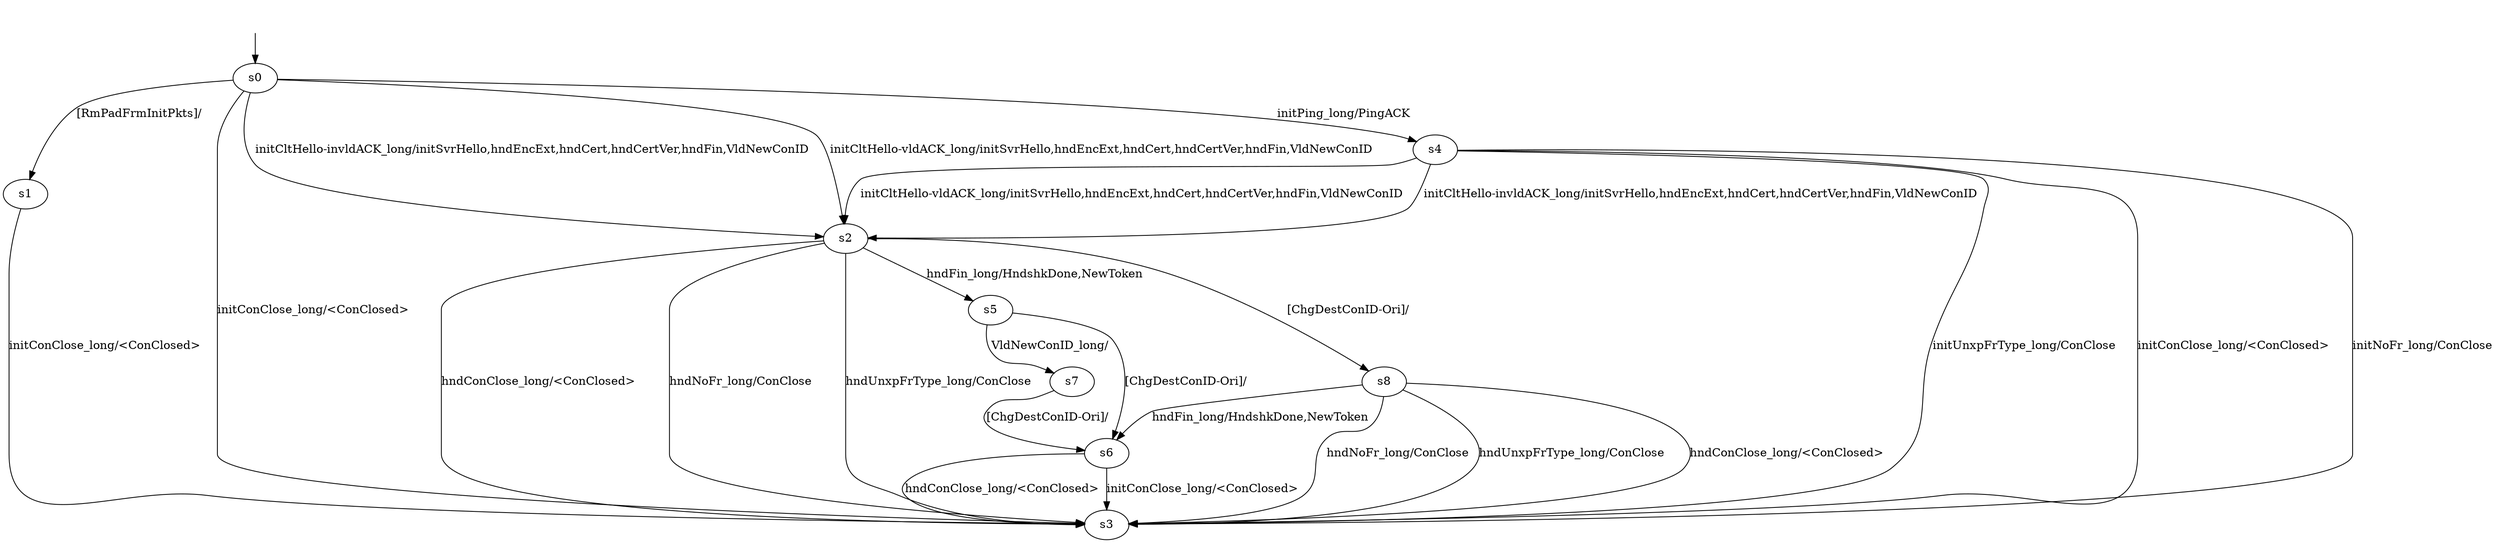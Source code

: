 digraph "../results/quicgoModels/quicgo-B-lCS-0/learnedModel" {
s0 [label=s0];
s1 [label=s1];
s2 [label=s2];
s3 [label=s3];
s4 [label=s4];
s5 [label=s5];
s6 [label=s6];
s7 [label=s7];
s8 [label=s8];
s0 -> s4  [label="initPing_long/PingACK "];
s0 -> s3  [label="initConClose_long/<ConClosed> "];
s0 -> s2  [label="initCltHello-vldACK_long/initSvrHello,hndEncExt,hndCert,hndCertVer,hndFin,VldNewConID "];
s0 -> s2  [label="initCltHello-invldACK_long/initSvrHello,hndEncExt,hndCert,hndCertVer,hndFin,VldNewConID "];
s0 -> s1  [label="[RmPadFrmInitPkts]/ "];
s1 -> s3  [label="initConClose_long/<ConClosed> "];
s2 -> s5  [label="hndFin_long/HndshkDone,NewToken "];
s2 -> s3  [label="hndConClose_long/<ConClosed> "];
s2 -> s3  [label="hndNoFr_long/ConClose "];
s2 -> s3  [label="hndUnxpFrType_long/ConClose "];
s2 -> s8  [label="[ChgDestConID-Ori]/ "];
s4 -> s3  [label="initConClose_long/<ConClosed> "];
s4 -> s2  [label="initCltHello-vldACK_long/initSvrHello,hndEncExt,hndCert,hndCertVer,hndFin,VldNewConID "];
s4 -> s2  [label="initCltHello-invldACK_long/initSvrHello,hndEncExt,hndCert,hndCertVer,hndFin,VldNewConID "];
s4 -> s3  [label="initNoFr_long/ConClose "];
s4 -> s3  [label="initUnxpFrType_long/ConClose "];
s5 -> s7  [label="VldNewConID_long/ "];
s5 -> s6  [label="[ChgDestConID-Ori]/ "];
s6 -> s3  [label="initConClose_long/<ConClosed> "];
s6 -> s3  [label="hndConClose_long/<ConClosed> "];
s7 -> s6  [label="[ChgDestConID-Ori]/ "];
s8 -> s6  [label="hndFin_long/HndshkDone,NewToken "];
s8 -> s3  [label="hndConClose_long/<ConClosed> "];
s8 -> s3  [label="hndNoFr_long/ConClose "];
s8 -> s3  [label="hndUnxpFrType_long/ConClose "];
__start0 [label="", shape=none];
__start0 -> s0  [label=""];
}

